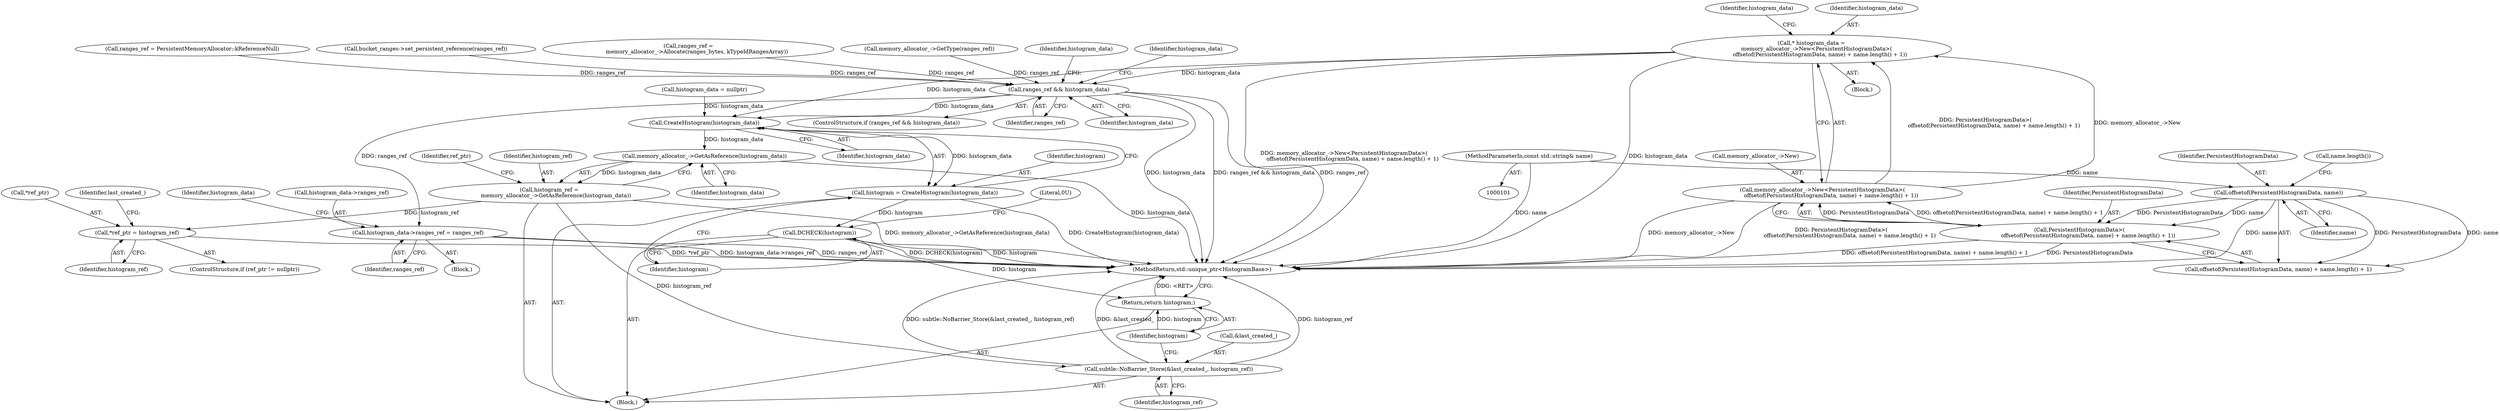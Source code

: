 digraph "0_Chrome_3f38b2253b19f9f9595f79fb92bfb5077e7b1959_0@API" {
"1000118" [label="(Call,* histogram_data =\n      memory_allocator_->New<PersistentHistogramData>(\n          offsetof(PersistentHistogramData, name) + name.length() + 1))"];
"1000120" [label="(Call,memory_allocator_->New<PersistentHistogramData>(\n          offsetof(PersistentHistogramData, name) + name.length() + 1))"];
"1000124" [label="(Call,PersistentHistogramData>(\n          offsetof(PersistentHistogramData, name) + name.length() + 1))"];
"1000127" [label="(Call,offsetof(PersistentHistogramData, name))"];
"1000103" [label="(MethodParameterIn,const std::string& name)"];
"1000258" [label="(Call,ranges_ref && histogram_data)"];
"1000279" [label="(Call,histogram_data->ranges_ref = ranges_ref)"];
"1000300" [label="(Call,CreateHistogram(histogram_data))"];
"1000298" [label="(Call,histogram = CreateHistogram(histogram_data))"];
"1000302" [label="(Call,DCHECK(histogram))"];
"1000335" [label="(Return,return histogram;)"];
"1000321" [label="(Call,memory_allocator_->GetAsReference(histogram_data))"];
"1000319" [label="(Call,histogram_ref =\n        memory_allocator_->GetAsReference(histogram_data))"];
"1000327" [label="(Call,*ref_ptr = histogram_ref)"];
"1000331" [label="(Call,subtle::NoBarrier_Store(&last_created_, histogram_ref))"];
"1000283" [label="(Identifier,ranges_ref)"];
"1000255" [label="(Call,memory_allocator_->GetType(ranges_ref))"];
"1000258" [label="(Call,ranges_ref && histogram_data)"];
"1000299" [label="(Identifier,histogram)"];
"1000124" [label="(Call,PersistentHistogramData>(\n          offsetof(PersistentHistogramData, name) + name.length() + 1))"];
"1000330" [label="(Identifier,histogram_ref)"];
"1000336" [label="(Identifier,histogram)"];
"1000280" [label="(Call,histogram_data->ranges_ref)"];
"1000128" [label="(Identifier,PersistentHistogramData)"];
"1000279" [label="(Call,histogram_data->ranges_ref = ranges_ref)"];
"1000321" [label="(Call,memory_allocator_->GetAsReference(histogram_data))"];
"1000291" [label="(Call,histogram_data = nullptr)"];
"1000134" [label="(Identifier,histogram_data)"];
"1000118" [label="(Call,* histogram_data =\n      memory_allocator_->New<PersistentHistogramData>(\n          offsetof(PersistentHistogramData, name) + name.length() + 1))"];
"1000264" [label="(Identifier,histogram_data)"];
"1000286" [label="(Identifier,histogram_data)"];
"1000125" [label="(Identifier,PersistentHistogramData)"];
"1000296" [label="(Block,)"];
"1000333" [label="(Identifier,last_created_)"];
"1000119" [label="(Identifier,histogram_data)"];
"1000257" [label="(ControlStructure,if (ranges_ref && histogram_data))"];
"1000120" [label="(Call,memory_allocator_->New<PersistentHistogramData>(\n          offsetof(PersistentHistogramData, name) + name.length() + 1))"];
"1000292" [label="(Identifier,histogram_data)"];
"1000261" [label="(Block,)"];
"1000335" [label="(Return,return histogram;)"];
"1000129" [label="(Identifier,name)"];
"1000327" [label="(Call,*ref_ptr = histogram_ref)"];
"1000127" [label="(Call,offsetof(PersistentHistogramData, name))"];
"1000126" [label="(Call,offsetof(PersistentHistogramData, name) + name.length() + 1)"];
"1000248" [label="(Call,ranges_ref = PersistentMemoryAllocator::kReferenceNull)"];
"1000259" [label="(Identifier,ranges_ref)"];
"1000302" [label="(Call,DCHECK(histogram))"];
"1000328" [label="(Call,*ref_ptr)"];
"1000301" [label="(Identifier,histogram_data)"];
"1000103" [label="(MethodParameterIn,const std::string& name)"];
"1000121" [label="(Call,memory_allocator_->New)"];
"1000332" [label="(Call,&last_created_)"];
"1000260" [label="(Identifier,histogram_data)"];
"1000323" [label="(ControlStructure,if (ref_ptr != nullptr))"];
"1000373" [label="(MethodReturn,std::unique_ptr<HistogramBase>)"];
"1000319" [label="(Call,histogram_ref =\n        memory_allocator_->GetAsReference(histogram_data))"];
"1000298" [label="(Call,histogram = CreateHistogram(histogram_data))"];
"1000331" [label="(Call,subtle::NoBarrier_Store(&last_created_, histogram_ref))"];
"1000300" [label="(Call,CreateHistogram(histogram_data))"];
"1000109" [label="(Block,)"];
"1000243" [label="(Call,bucket_ranges->set_persistent_reference(ranges_ref))"];
"1000303" [label="(Identifier,histogram)"];
"1000325" [label="(Identifier,ref_ptr)"];
"1000334" [label="(Identifier,histogram_ref)"];
"1000305" [label="(Literal,0U)"];
"1000322" [label="(Identifier,histogram_data)"];
"1000202" [label="(Call,ranges_ref =\n          memory_allocator_->Allocate(ranges_bytes, kTypeIdRangesArray))"];
"1000131" [label="(Call,name.length())"];
"1000320" [label="(Identifier,histogram_ref)"];
"1000118" -> "1000109"  [label="AST: "];
"1000118" -> "1000120"  [label="CFG: "];
"1000119" -> "1000118"  [label="AST: "];
"1000120" -> "1000118"  [label="AST: "];
"1000134" -> "1000118"  [label="CFG: "];
"1000118" -> "1000373"  [label="DDG: memory_allocator_->New<PersistentHistogramData>(\n          offsetof(PersistentHistogramData, name) + name.length() + 1)"];
"1000118" -> "1000373"  [label="DDG: histogram_data"];
"1000120" -> "1000118"  [label="DDG: memory_allocator_->New"];
"1000120" -> "1000118"  [label="DDG: PersistentHistogramData>(\n          offsetof(PersistentHistogramData, name) + name.length() + 1)"];
"1000118" -> "1000258"  [label="DDG: histogram_data"];
"1000118" -> "1000300"  [label="DDG: histogram_data"];
"1000120" -> "1000124"  [label="CFG: "];
"1000121" -> "1000120"  [label="AST: "];
"1000124" -> "1000120"  [label="AST: "];
"1000120" -> "1000373"  [label="DDG: memory_allocator_->New"];
"1000120" -> "1000373"  [label="DDG: PersistentHistogramData>(\n          offsetof(PersistentHistogramData, name) + name.length() + 1)"];
"1000124" -> "1000120"  [label="DDG: PersistentHistogramData"];
"1000124" -> "1000120"  [label="DDG: offsetof(PersistentHistogramData, name) + name.length() + 1"];
"1000124" -> "1000126"  [label="CFG: "];
"1000125" -> "1000124"  [label="AST: "];
"1000126" -> "1000124"  [label="AST: "];
"1000124" -> "1000373"  [label="DDG: offsetof(PersistentHistogramData, name) + name.length() + 1"];
"1000124" -> "1000373"  [label="DDG: PersistentHistogramData"];
"1000127" -> "1000124"  [label="DDG: PersistentHistogramData"];
"1000127" -> "1000124"  [label="DDG: name"];
"1000127" -> "1000126"  [label="AST: "];
"1000127" -> "1000129"  [label="CFG: "];
"1000128" -> "1000127"  [label="AST: "];
"1000129" -> "1000127"  [label="AST: "];
"1000131" -> "1000127"  [label="CFG: "];
"1000127" -> "1000373"  [label="DDG: name"];
"1000127" -> "1000126"  [label="DDG: PersistentHistogramData"];
"1000127" -> "1000126"  [label="DDG: name"];
"1000103" -> "1000127"  [label="DDG: name"];
"1000103" -> "1000101"  [label="AST: "];
"1000103" -> "1000373"  [label="DDG: name"];
"1000258" -> "1000257"  [label="AST: "];
"1000258" -> "1000259"  [label="CFG: "];
"1000258" -> "1000260"  [label="CFG: "];
"1000259" -> "1000258"  [label="AST: "];
"1000260" -> "1000258"  [label="AST: "];
"1000264" -> "1000258"  [label="CFG: "];
"1000292" -> "1000258"  [label="CFG: "];
"1000258" -> "1000373"  [label="DDG: ranges_ref"];
"1000258" -> "1000373"  [label="DDG: histogram_data"];
"1000258" -> "1000373"  [label="DDG: ranges_ref && histogram_data"];
"1000202" -> "1000258"  [label="DDG: ranges_ref"];
"1000243" -> "1000258"  [label="DDG: ranges_ref"];
"1000255" -> "1000258"  [label="DDG: ranges_ref"];
"1000248" -> "1000258"  [label="DDG: ranges_ref"];
"1000258" -> "1000279"  [label="DDG: ranges_ref"];
"1000258" -> "1000300"  [label="DDG: histogram_data"];
"1000279" -> "1000261"  [label="AST: "];
"1000279" -> "1000283"  [label="CFG: "];
"1000280" -> "1000279"  [label="AST: "];
"1000283" -> "1000279"  [label="AST: "];
"1000286" -> "1000279"  [label="CFG: "];
"1000279" -> "1000373"  [label="DDG: histogram_data->ranges_ref"];
"1000279" -> "1000373"  [label="DDG: ranges_ref"];
"1000300" -> "1000298"  [label="AST: "];
"1000300" -> "1000301"  [label="CFG: "];
"1000301" -> "1000300"  [label="AST: "];
"1000298" -> "1000300"  [label="CFG: "];
"1000300" -> "1000298"  [label="DDG: histogram_data"];
"1000291" -> "1000300"  [label="DDG: histogram_data"];
"1000300" -> "1000321"  [label="DDG: histogram_data"];
"1000298" -> "1000296"  [label="AST: "];
"1000299" -> "1000298"  [label="AST: "];
"1000303" -> "1000298"  [label="CFG: "];
"1000298" -> "1000373"  [label="DDG: CreateHistogram(histogram_data)"];
"1000298" -> "1000302"  [label="DDG: histogram"];
"1000302" -> "1000296"  [label="AST: "];
"1000302" -> "1000303"  [label="CFG: "];
"1000303" -> "1000302"  [label="AST: "];
"1000305" -> "1000302"  [label="CFG: "];
"1000302" -> "1000373"  [label="DDG: histogram"];
"1000302" -> "1000373"  [label="DDG: DCHECK(histogram)"];
"1000302" -> "1000335"  [label="DDG: histogram"];
"1000335" -> "1000296"  [label="AST: "];
"1000335" -> "1000336"  [label="CFG: "];
"1000336" -> "1000335"  [label="AST: "];
"1000373" -> "1000335"  [label="CFG: "];
"1000335" -> "1000373"  [label="DDG: <RET>"];
"1000336" -> "1000335"  [label="DDG: histogram"];
"1000321" -> "1000319"  [label="AST: "];
"1000321" -> "1000322"  [label="CFG: "];
"1000322" -> "1000321"  [label="AST: "];
"1000319" -> "1000321"  [label="CFG: "];
"1000321" -> "1000373"  [label="DDG: histogram_data"];
"1000321" -> "1000319"  [label="DDG: histogram_data"];
"1000319" -> "1000296"  [label="AST: "];
"1000320" -> "1000319"  [label="AST: "];
"1000325" -> "1000319"  [label="CFG: "];
"1000319" -> "1000373"  [label="DDG: memory_allocator_->GetAsReference(histogram_data)"];
"1000319" -> "1000327"  [label="DDG: histogram_ref"];
"1000319" -> "1000331"  [label="DDG: histogram_ref"];
"1000327" -> "1000323"  [label="AST: "];
"1000327" -> "1000330"  [label="CFG: "];
"1000328" -> "1000327"  [label="AST: "];
"1000330" -> "1000327"  [label="AST: "];
"1000333" -> "1000327"  [label="CFG: "];
"1000327" -> "1000373"  [label="DDG: *ref_ptr"];
"1000331" -> "1000296"  [label="AST: "];
"1000331" -> "1000334"  [label="CFG: "];
"1000332" -> "1000331"  [label="AST: "];
"1000334" -> "1000331"  [label="AST: "];
"1000336" -> "1000331"  [label="CFG: "];
"1000331" -> "1000373"  [label="DDG: histogram_ref"];
"1000331" -> "1000373"  [label="DDG: subtle::NoBarrier_Store(&last_created_, histogram_ref)"];
"1000331" -> "1000373"  [label="DDG: &last_created_"];
}
